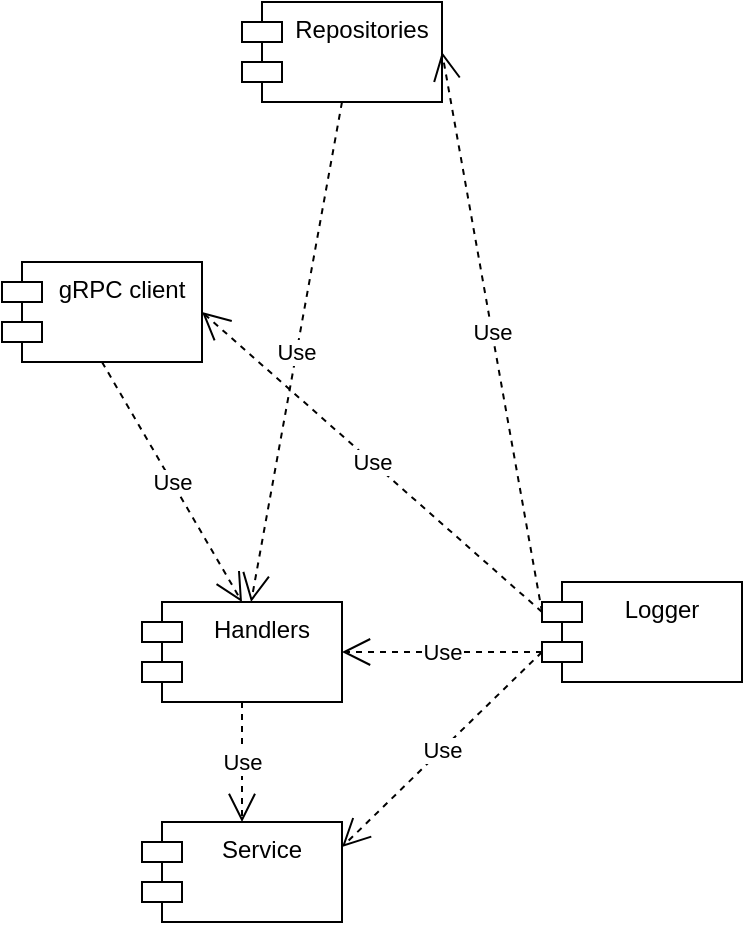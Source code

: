 <mxfile version="21.0.8" type="device"><diagram name="Page-1" id="rDPoeeCYVaiPX2pvOJSD"><mxGraphModel dx="2019" dy="1116" grid="1" gridSize="10" guides="1" tooltips="1" connect="1" arrows="1" fold="1" page="1" pageScale="1" pageWidth="850" pageHeight="1100" math="0" shadow="0"><root><mxCell id="0"/><mxCell id="1" parent="0"/><mxCell id="LyrIoDnyhj1jzklU8dxB-2" value="Handlers" style="shape=module;align=left;spacingLeft=20;align=center;verticalAlign=top;whiteSpace=wrap;html=1;" vertex="1" parent="1"><mxGeometry x="370" y="540" width="100" height="50" as="geometry"/></mxCell><mxCell id="LyrIoDnyhj1jzklU8dxB-3" value="Repositories" style="shape=module;align=left;spacingLeft=20;align=center;verticalAlign=top;whiteSpace=wrap;html=1;" vertex="1" parent="1"><mxGeometry x="420" y="240" width="100" height="50" as="geometry"/></mxCell><mxCell id="LyrIoDnyhj1jzklU8dxB-4" value="Logger" style="shape=module;align=left;spacingLeft=20;align=center;verticalAlign=top;whiteSpace=wrap;html=1;" vertex="1" parent="1"><mxGeometry x="570" y="530" width="100" height="50" as="geometry"/></mxCell><mxCell id="LyrIoDnyhj1jzklU8dxB-5" value="Service" style="shape=module;align=left;spacingLeft=20;align=center;verticalAlign=top;whiteSpace=wrap;html=1;" vertex="1" parent="1"><mxGeometry x="370" y="650" width="100" height="50" as="geometry"/></mxCell><mxCell id="LyrIoDnyhj1jzklU8dxB-6" value="Use" style="endArrow=open;endSize=12;dashed=1;html=1;rounded=0;exitX=0.5;exitY=1;exitDx=0;exitDy=0;" edge="1" parent="1" source="LyrIoDnyhj1jzklU8dxB-3" target="LyrIoDnyhj1jzklU8dxB-2"><mxGeometry width="160" relative="1" as="geometry"><mxPoint x="340" y="570" as="sourcePoint"/><mxPoint x="500" y="570" as="targetPoint"/></mxGeometry></mxCell><mxCell id="LyrIoDnyhj1jzklU8dxB-7" value="Use" style="endArrow=open;endSize=12;dashed=1;html=1;rounded=0;exitX=0.5;exitY=1;exitDx=0;exitDy=0;entryX=0.5;entryY=0;entryDx=0;entryDy=0;" edge="1" parent="1" source="LyrIoDnyhj1jzklU8dxB-2" target="LyrIoDnyhj1jzklU8dxB-5"><mxGeometry width="160" relative="1" as="geometry"><mxPoint x="440" y="470" as="sourcePoint"/><mxPoint x="432" y="550" as="targetPoint"/></mxGeometry></mxCell><mxCell id="LyrIoDnyhj1jzklU8dxB-8" value="Use" style="endArrow=open;endSize=12;dashed=1;html=1;rounded=0;exitX=0;exitY=0;exitDx=0;exitDy=35;exitPerimeter=0;entryX=1;entryY=0.5;entryDx=0;entryDy=0;" edge="1" parent="1" source="LyrIoDnyhj1jzklU8dxB-4" target="LyrIoDnyhj1jzklU8dxB-2"><mxGeometry width="160" relative="1" as="geometry"><mxPoint x="430" y="490" as="sourcePoint"/><mxPoint x="430" y="550" as="targetPoint"/></mxGeometry></mxCell><mxCell id="LyrIoDnyhj1jzklU8dxB-9" value="Use" style="endArrow=open;endSize=12;dashed=1;html=1;rounded=0;exitX=0;exitY=0;exitDx=0;exitDy=15;exitPerimeter=0;entryX=1;entryY=0.5;entryDx=0;entryDy=0;" edge="1" parent="1" source="LyrIoDnyhj1jzklU8dxB-4" target="LyrIoDnyhj1jzklU8dxB-3"><mxGeometry width="160" relative="1" as="geometry"><mxPoint x="440" y="500" as="sourcePoint"/><mxPoint x="440" y="560" as="targetPoint"/></mxGeometry></mxCell><mxCell id="LyrIoDnyhj1jzklU8dxB-10" value="Use" style="endArrow=open;endSize=12;dashed=1;html=1;rounded=0;exitX=0;exitY=0;exitDx=0;exitDy=35;exitPerimeter=0;entryX=1;entryY=0.25;entryDx=0;entryDy=0;" edge="1" parent="1" source="LyrIoDnyhj1jzklU8dxB-4" target="LyrIoDnyhj1jzklU8dxB-5"><mxGeometry width="160" relative="1" as="geometry"><mxPoint x="450" y="510" as="sourcePoint"/><mxPoint x="450" y="570" as="targetPoint"/></mxGeometry></mxCell><mxCell id="LyrIoDnyhj1jzklU8dxB-11" value="gRPC client" style="shape=module;align=left;spacingLeft=20;align=center;verticalAlign=top;whiteSpace=wrap;html=1;" vertex="1" parent="1"><mxGeometry x="300" y="370" width="100" height="50" as="geometry"/></mxCell><mxCell id="LyrIoDnyhj1jzklU8dxB-13" value="Use" style="endArrow=open;endSize=12;dashed=1;html=1;rounded=0;exitX=0.5;exitY=1;exitDx=0;exitDy=0;entryX=0.5;entryY=0;entryDx=0;entryDy=0;" edge="1" parent="1" source="LyrIoDnyhj1jzklU8dxB-11" target="LyrIoDnyhj1jzklU8dxB-2"><mxGeometry width="160" relative="1" as="geometry"><mxPoint x="430" y="490" as="sourcePoint"/><mxPoint x="430" y="550" as="targetPoint"/></mxGeometry></mxCell><mxCell id="LyrIoDnyhj1jzklU8dxB-14" value="Use" style="endArrow=open;endSize=12;dashed=1;html=1;rounded=0;exitX=0;exitY=0;exitDx=0;exitDy=15;exitPerimeter=0;entryX=1;entryY=0.5;entryDx=0;entryDy=0;" edge="1" parent="1" source="LyrIoDnyhj1jzklU8dxB-4" target="LyrIoDnyhj1jzklU8dxB-11"><mxGeometry width="160" relative="1" as="geometry"><mxPoint x="580" y="575" as="sourcePoint"/><mxPoint x="480" y="575" as="targetPoint"/></mxGeometry></mxCell></root></mxGraphModel></diagram></mxfile>